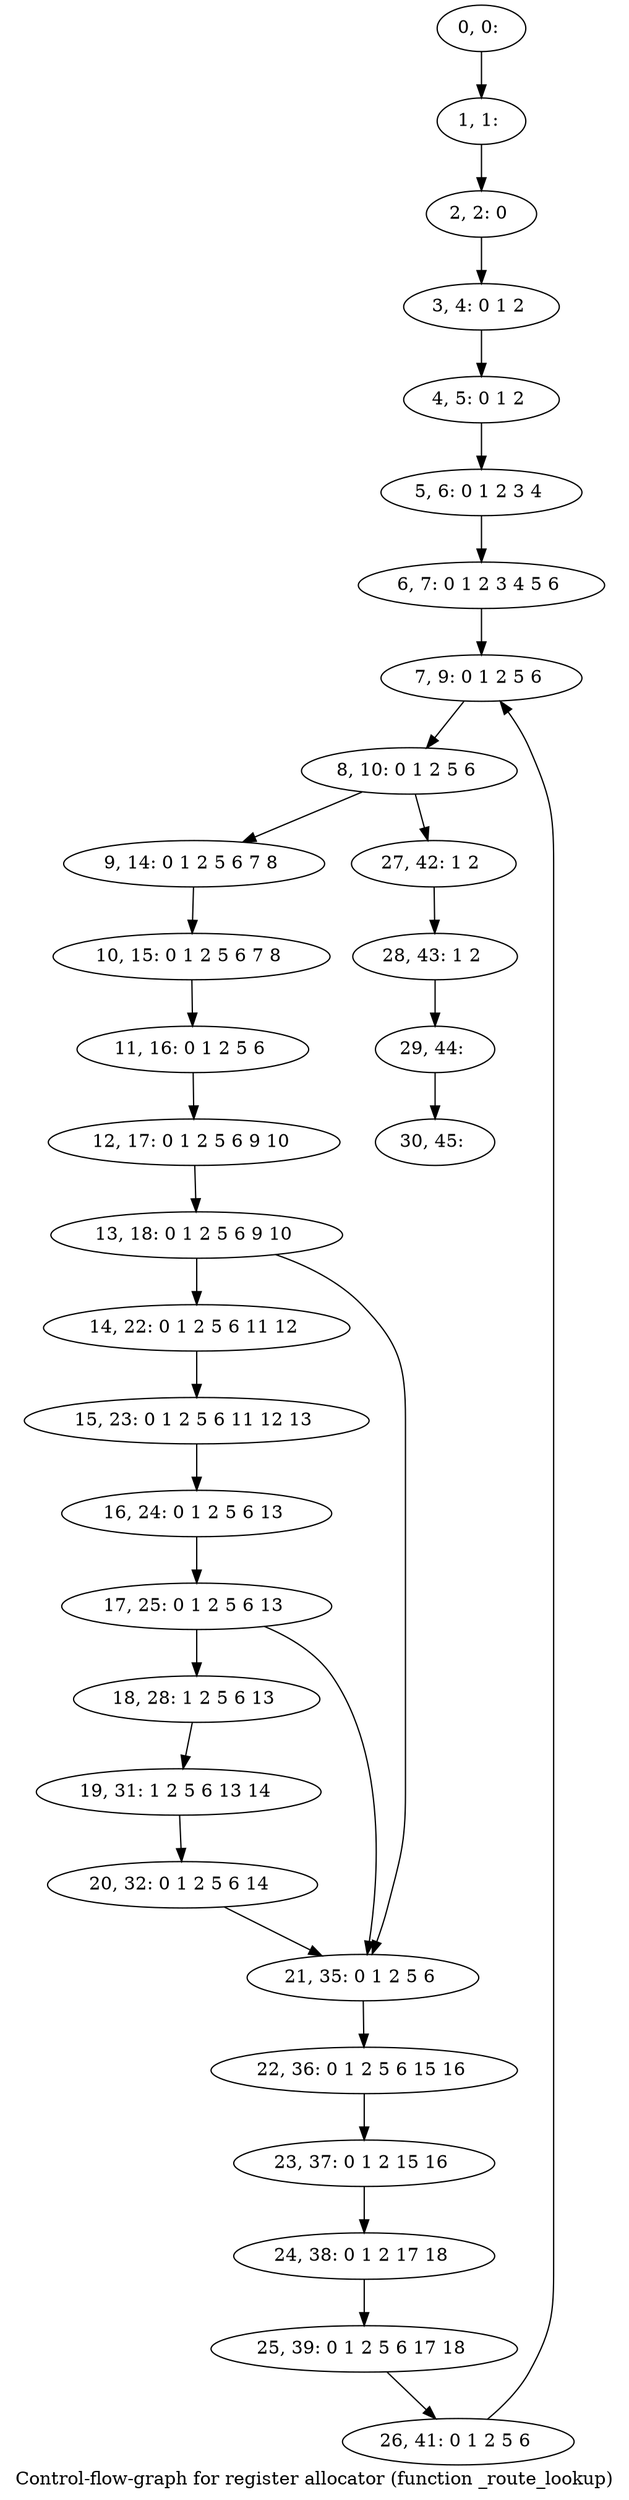 digraph G {
graph [label="Control-flow-graph for register allocator (function _route_lookup)"]
0[label="0, 0: "];
1[label="1, 1: "];
2[label="2, 2: 0 "];
3[label="3, 4: 0 1 2 "];
4[label="4, 5: 0 1 2 "];
5[label="5, 6: 0 1 2 3 4 "];
6[label="6, 7: 0 1 2 3 4 5 6 "];
7[label="7, 9: 0 1 2 5 6 "];
8[label="8, 10: 0 1 2 5 6 "];
9[label="9, 14: 0 1 2 5 6 7 8 "];
10[label="10, 15: 0 1 2 5 6 7 8 "];
11[label="11, 16: 0 1 2 5 6 "];
12[label="12, 17: 0 1 2 5 6 9 10 "];
13[label="13, 18: 0 1 2 5 6 9 10 "];
14[label="14, 22: 0 1 2 5 6 11 12 "];
15[label="15, 23: 0 1 2 5 6 11 12 13 "];
16[label="16, 24: 0 1 2 5 6 13 "];
17[label="17, 25: 0 1 2 5 6 13 "];
18[label="18, 28: 1 2 5 6 13 "];
19[label="19, 31: 1 2 5 6 13 14 "];
20[label="20, 32: 0 1 2 5 6 14 "];
21[label="21, 35: 0 1 2 5 6 "];
22[label="22, 36: 0 1 2 5 6 15 16 "];
23[label="23, 37: 0 1 2 15 16 "];
24[label="24, 38: 0 1 2 17 18 "];
25[label="25, 39: 0 1 2 5 6 17 18 "];
26[label="26, 41: 0 1 2 5 6 "];
27[label="27, 42: 1 2 "];
28[label="28, 43: 1 2 "];
29[label="29, 44: "];
30[label="30, 45: "];
0->1 ;
1->2 ;
2->3 ;
3->4 ;
4->5 ;
5->6 ;
6->7 ;
7->8 ;
8->9 ;
8->27 ;
9->10 ;
10->11 ;
11->12 ;
12->13 ;
13->14 ;
13->21 ;
14->15 ;
15->16 ;
16->17 ;
17->18 ;
17->21 ;
18->19 ;
19->20 ;
20->21 ;
21->22 ;
22->23 ;
23->24 ;
24->25 ;
25->26 ;
26->7 ;
27->28 ;
28->29 ;
29->30 ;
}
